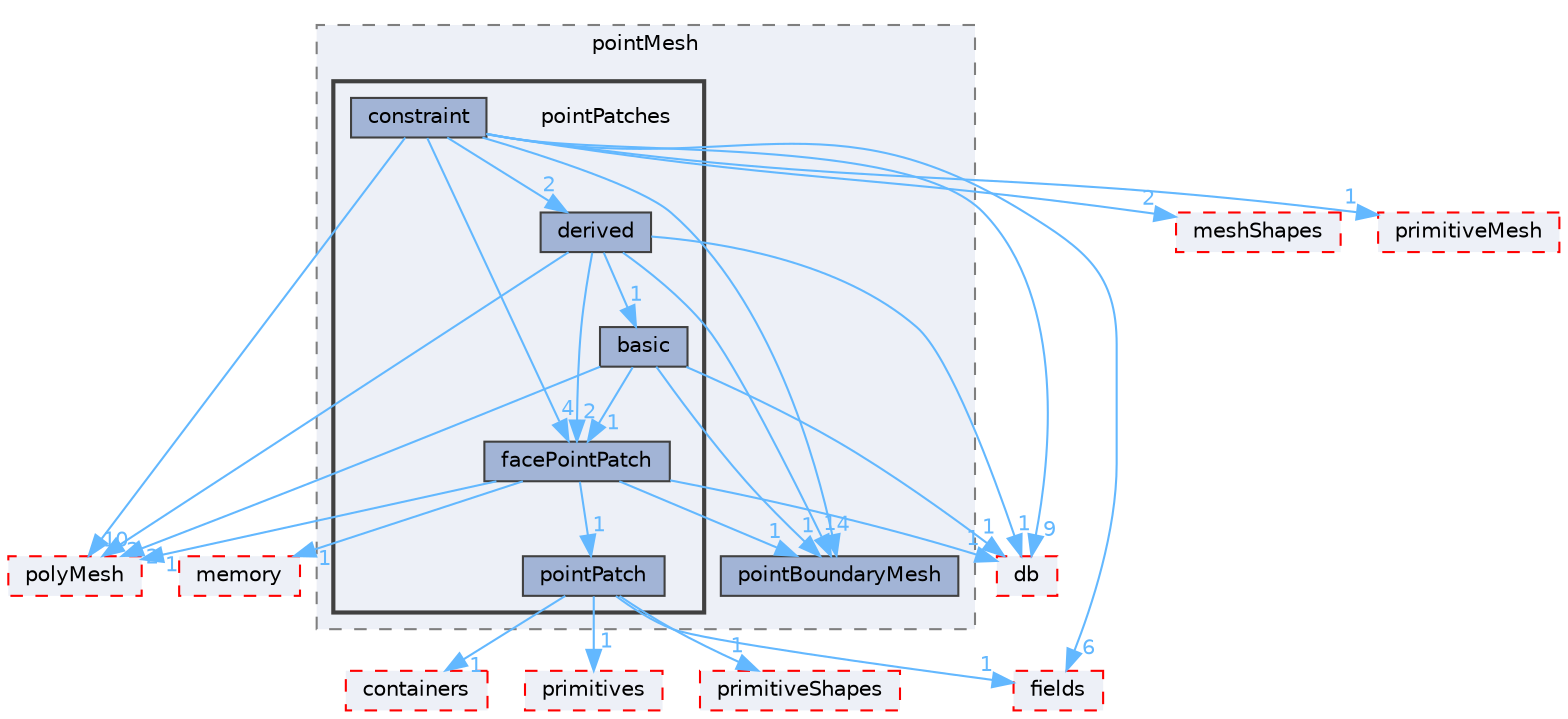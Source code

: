 digraph "src/OpenFOAM/meshes/pointMesh/pointPatches"
{
 // LATEX_PDF_SIZE
  bgcolor="transparent";
  edge [fontname=Helvetica,fontsize=10,labelfontname=Helvetica,labelfontsize=10];
  node [fontname=Helvetica,fontsize=10,shape=box,height=0.2,width=0.4];
  compound=true
  subgraph clusterdir_44915d476cda87f9c46b97924fb23879 {
    graph [ bgcolor="#edf0f7", pencolor="grey50", label="pointMesh", fontname=Helvetica,fontsize=10 style="filled,dashed", URL="dir_44915d476cda87f9c46b97924fb23879.html",tooltip=""]
  dir_b331248a108c86b71e58f49053a85c82 [label="pointBoundaryMesh", fillcolor="#a2b4d6", color="grey25", style="filled", URL="dir_b331248a108c86b71e58f49053a85c82.html",tooltip=""];
  subgraph clusterdir_0b50d648241520de5cf03d68a603ea6e {
    graph [ bgcolor="#edf0f7", pencolor="grey25", label="", fontname=Helvetica,fontsize=10 style="filled,bold", URL="dir_0b50d648241520de5cf03d68a603ea6e.html",tooltip=""]
    dir_0b50d648241520de5cf03d68a603ea6e [shape=plaintext, label="pointPatches"];
  dir_0dd671b9b24893c9c3ff453a60d0022b [label="basic", fillcolor="#a2b4d6", color="grey25", style="filled", URL="dir_0dd671b9b24893c9c3ff453a60d0022b.html",tooltip=""];
  dir_e167ef4ffdb4a3e074def457cb9fd663 [label="constraint", fillcolor="#a2b4d6", color="grey25", style="filled", URL="dir_e167ef4ffdb4a3e074def457cb9fd663.html",tooltip=""];
  dir_6b19444c0799847dabb5332dceba8722 [label="derived", fillcolor="#a2b4d6", color="grey25", style="filled", URL="dir_6b19444c0799847dabb5332dceba8722.html",tooltip=""];
  dir_602eb11747eaf9b0ac10527ada580b7b [label="facePointPatch", fillcolor="#a2b4d6", color="grey25", style="filled", URL="dir_602eb11747eaf9b0ac10527ada580b7b.html",tooltip=""];
  dir_a2abba5bdf3913d34b895a768562fccd [label="pointPatch", fillcolor="#a2b4d6", color="grey25", style="filled", URL="dir_a2abba5bdf3913d34b895a768562fccd.html",tooltip=""];
  }
  }
  dir_19d0872053bde092be81d7fe3f56cbf7 [label="containers", fillcolor="#edf0f7", color="red", style="filled,dashed", URL="dir_19d0872053bde092be81d7fe3f56cbf7.html",tooltip=""];
  dir_385a22dcc2f7120acb0f1a7a832b3b8d [label="memory", fillcolor="#edf0f7", color="red", style="filled,dashed", URL="dir_385a22dcc2f7120acb0f1a7a832b3b8d.html",tooltip=""];
  dir_3e50f45338116b169052b428016851aa [label="primitives", fillcolor="#edf0f7", color="red", style="filled,dashed", URL="dir_3e50f45338116b169052b428016851aa.html",tooltip=""];
  dir_5e5a63cb97aae3d01c8e98f0c14953bc [label="polyMesh", fillcolor="#edf0f7", color="red", style="filled,dashed", URL="dir_5e5a63cb97aae3d01c8e98f0c14953bc.html",tooltip=""];
  dir_63c634f7a7cfd679ac26c67fb30fc32f [label="db", fillcolor="#edf0f7", color="red", style="filled,dashed", URL="dir_63c634f7a7cfd679ac26c67fb30fc32f.html",tooltip=""];
  dir_962442b8f989d5529fab5e0f0e4ffb74 [label="fields", fillcolor="#edf0f7", color="red", style="filled,dashed", URL="dir_962442b8f989d5529fab5e0f0e4ffb74.html",tooltip=""];
  dir_a36ac568b20b0ed2190ed53a491bc296 [label="primitiveShapes", fillcolor="#edf0f7", color="red", style="filled,dashed", URL="dir_a36ac568b20b0ed2190ed53a491bc296.html",tooltip=""];
  dir_b8e2732bc99f8fb2a379dad81aa6030e [label="meshShapes", fillcolor="#edf0f7", color="red", style="filled,dashed", URL="dir_b8e2732bc99f8fb2a379dad81aa6030e.html",tooltip=""];
  dir_d498992fb7d3f293d898bf6d3a4df869 [label="primitiveMesh", fillcolor="#edf0f7", color="red", style="filled,dashed", URL="dir_d498992fb7d3f293d898bf6d3a4df869.html",tooltip=""];
  dir_0dd671b9b24893c9c3ff453a60d0022b->dir_b331248a108c86b71e58f49053a85c82 [headlabel="1", labeldistance=1.5 headhref="dir_000217_002937.html" href="dir_000217_002937.html" color="steelblue1" fontcolor="steelblue1"];
  dir_0dd671b9b24893c9c3ff453a60d0022b->dir_5e5a63cb97aae3d01c8e98f0c14953bc [headlabel="2", labeldistance=1.5 headhref="dir_000217_002980.html" href="dir_000217_002980.html" color="steelblue1" fontcolor="steelblue1"];
  dir_0dd671b9b24893c9c3ff453a60d0022b->dir_63c634f7a7cfd679ac26c67fb30fc32f [headlabel="1", labeldistance=1.5 headhref="dir_000217_000817.html" href="dir_000217_000817.html" color="steelblue1" fontcolor="steelblue1"];
  dir_0dd671b9b24893c9c3ff453a60d0022b->dir_602eb11747eaf9b0ac10527ada580b7b [headlabel="1", labeldistance=1.5 headhref="dir_000217_001261.html" href="dir_000217_001261.html" color="steelblue1" fontcolor="steelblue1"];
  dir_e167ef4ffdb4a3e074def457cb9fd663->dir_b331248a108c86b71e58f49053a85c82 [headlabel="4", labeldistance=1.5 headhref="dir_000657_002937.html" href="dir_000657_002937.html" color="steelblue1" fontcolor="steelblue1"];
  dir_e167ef4ffdb4a3e074def457cb9fd663->dir_63c634f7a7cfd679ac26c67fb30fc32f [headlabel="9", labeldistance=1.5 headhref="dir_000657_000817.html" href="dir_000657_000817.html" color="steelblue1" fontcolor="steelblue1"];
  dir_e167ef4ffdb4a3e074def457cb9fd663->dir_b8e2732bc99f8fb2a379dad81aa6030e [headlabel="2", labeldistance=1.5 headhref="dir_000657_002377.html" href="dir_000657_002377.html" color="steelblue1" fontcolor="steelblue1"];
  dir_e167ef4ffdb4a3e074def457cb9fd663->dir_6b19444c0799847dabb5332dceba8722 [headlabel="2", labeldistance=1.5 headhref="dir_000657_000869.html" href="dir_000657_000869.html" color="steelblue1" fontcolor="steelblue1"];
  dir_e167ef4ffdb4a3e074def457cb9fd663->dir_5e5a63cb97aae3d01c8e98f0c14953bc [headlabel="10", labeldistance=1.5 headhref="dir_000657_002980.html" href="dir_000657_002980.html" color="steelblue1" fontcolor="steelblue1"];
  dir_e167ef4ffdb4a3e074def457cb9fd663->dir_962442b8f989d5529fab5e0f0e4ffb74 [headlabel="6", labeldistance=1.5 headhref="dir_000657_001335.html" href="dir_000657_001335.html" color="steelblue1" fontcolor="steelblue1"];
  dir_e167ef4ffdb4a3e074def457cb9fd663->dir_602eb11747eaf9b0ac10527ada580b7b [headlabel="4", labeldistance=1.5 headhref="dir_000657_001261.html" href="dir_000657_001261.html" color="steelblue1" fontcolor="steelblue1"];
  dir_e167ef4ffdb4a3e074def457cb9fd663->dir_d498992fb7d3f293d898bf6d3a4df869 [headlabel="1", labeldistance=1.5 headhref="dir_000657_003063.html" href="dir_000657_003063.html" color="steelblue1" fontcolor="steelblue1"];
  dir_6b19444c0799847dabb5332dceba8722->dir_0dd671b9b24893c9c3ff453a60d0022b [headlabel="1", labeldistance=1.5 headhref="dir_000869_000217.html" href="dir_000869_000217.html" color="steelblue1" fontcolor="steelblue1"];
  dir_6b19444c0799847dabb5332dceba8722->dir_5e5a63cb97aae3d01c8e98f0c14953bc [headlabel="2", labeldistance=1.5 headhref="dir_000869_002980.html" href="dir_000869_002980.html" color="steelblue1" fontcolor="steelblue1"];
  dir_6b19444c0799847dabb5332dceba8722->dir_602eb11747eaf9b0ac10527ada580b7b [headlabel="2", labeldistance=1.5 headhref="dir_000869_001261.html" href="dir_000869_001261.html" color="steelblue1" fontcolor="steelblue1"];
  dir_6b19444c0799847dabb5332dceba8722->dir_b331248a108c86b71e58f49053a85c82 [headlabel="1", labeldistance=1.5 headhref="dir_000869_002937.html" href="dir_000869_002937.html" color="steelblue1" fontcolor="steelblue1"];
  dir_6b19444c0799847dabb5332dceba8722->dir_63c634f7a7cfd679ac26c67fb30fc32f [headlabel="1", labeldistance=1.5 headhref="dir_000869_000817.html" href="dir_000869_000817.html" color="steelblue1" fontcolor="steelblue1"];
  dir_602eb11747eaf9b0ac10527ada580b7b->dir_385a22dcc2f7120acb0f1a7a832b3b8d [headlabel="1", labeldistance=1.5 headhref="dir_001261_002352.html" href="dir_001261_002352.html" color="steelblue1" fontcolor="steelblue1"];
  dir_602eb11747eaf9b0ac10527ada580b7b->dir_5e5a63cb97aae3d01c8e98f0c14953bc [headlabel="1", labeldistance=1.5 headhref="dir_001261_002980.html" href="dir_001261_002980.html" color="steelblue1" fontcolor="steelblue1"];
  dir_602eb11747eaf9b0ac10527ada580b7b->dir_63c634f7a7cfd679ac26c67fb30fc32f [headlabel="1", labeldistance=1.5 headhref="dir_001261_000817.html" href="dir_001261_000817.html" color="steelblue1" fontcolor="steelblue1"];
  dir_602eb11747eaf9b0ac10527ada580b7b->dir_a2abba5bdf3913d34b895a768562fccd [headlabel="1", labeldistance=1.5 headhref="dir_001261_002951.html" href="dir_001261_002951.html" color="steelblue1" fontcolor="steelblue1"];
  dir_602eb11747eaf9b0ac10527ada580b7b->dir_b331248a108c86b71e58f49053a85c82 [headlabel="1", labeldistance=1.5 headhref="dir_001261_002937.html" href="dir_001261_002937.html" color="steelblue1" fontcolor="steelblue1"];
  dir_a2abba5bdf3913d34b895a768562fccd->dir_19d0872053bde092be81d7fe3f56cbf7 [headlabel="1", labeldistance=1.5 headhref="dir_002951_000669.html" href="dir_002951_000669.html" color="steelblue1" fontcolor="steelblue1"];
  dir_a2abba5bdf3913d34b895a768562fccd->dir_3e50f45338116b169052b428016851aa [headlabel="1", labeldistance=1.5 headhref="dir_002951_003069.html" href="dir_002951_003069.html" color="steelblue1" fontcolor="steelblue1"];
  dir_a2abba5bdf3913d34b895a768562fccd->dir_962442b8f989d5529fab5e0f0e4ffb74 [headlabel="1", labeldistance=1.5 headhref="dir_002951_001335.html" href="dir_002951_001335.html" color="steelblue1" fontcolor="steelblue1"];
  dir_a2abba5bdf3913d34b895a768562fccd->dir_a36ac568b20b0ed2190ed53a491bc296 [headlabel="1", labeldistance=1.5 headhref="dir_002951_003070.html" href="dir_002951_003070.html" color="steelblue1" fontcolor="steelblue1"];
}
